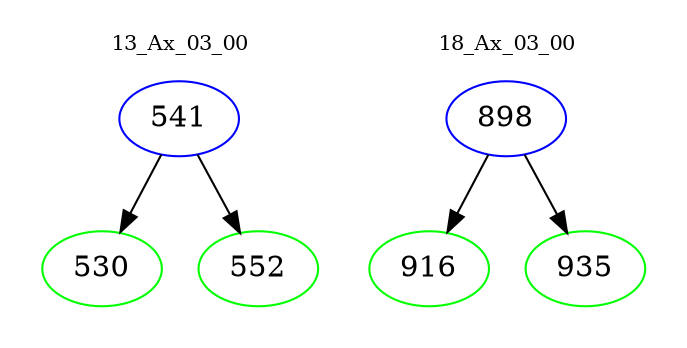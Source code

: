 digraph{
subgraph cluster_0 {
color = white
label = "13_Ax_03_00";
fontsize=10;
T0_541 [label="541", color="blue"]
T0_541 -> T0_530 [color="black"]
T0_530 [label="530", color="green"]
T0_541 -> T0_552 [color="black"]
T0_552 [label="552", color="green"]
}
subgraph cluster_1 {
color = white
label = "18_Ax_03_00";
fontsize=10;
T1_898 [label="898", color="blue"]
T1_898 -> T1_916 [color="black"]
T1_916 [label="916", color="green"]
T1_898 -> T1_935 [color="black"]
T1_935 [label="935", color="green"]
}
}
